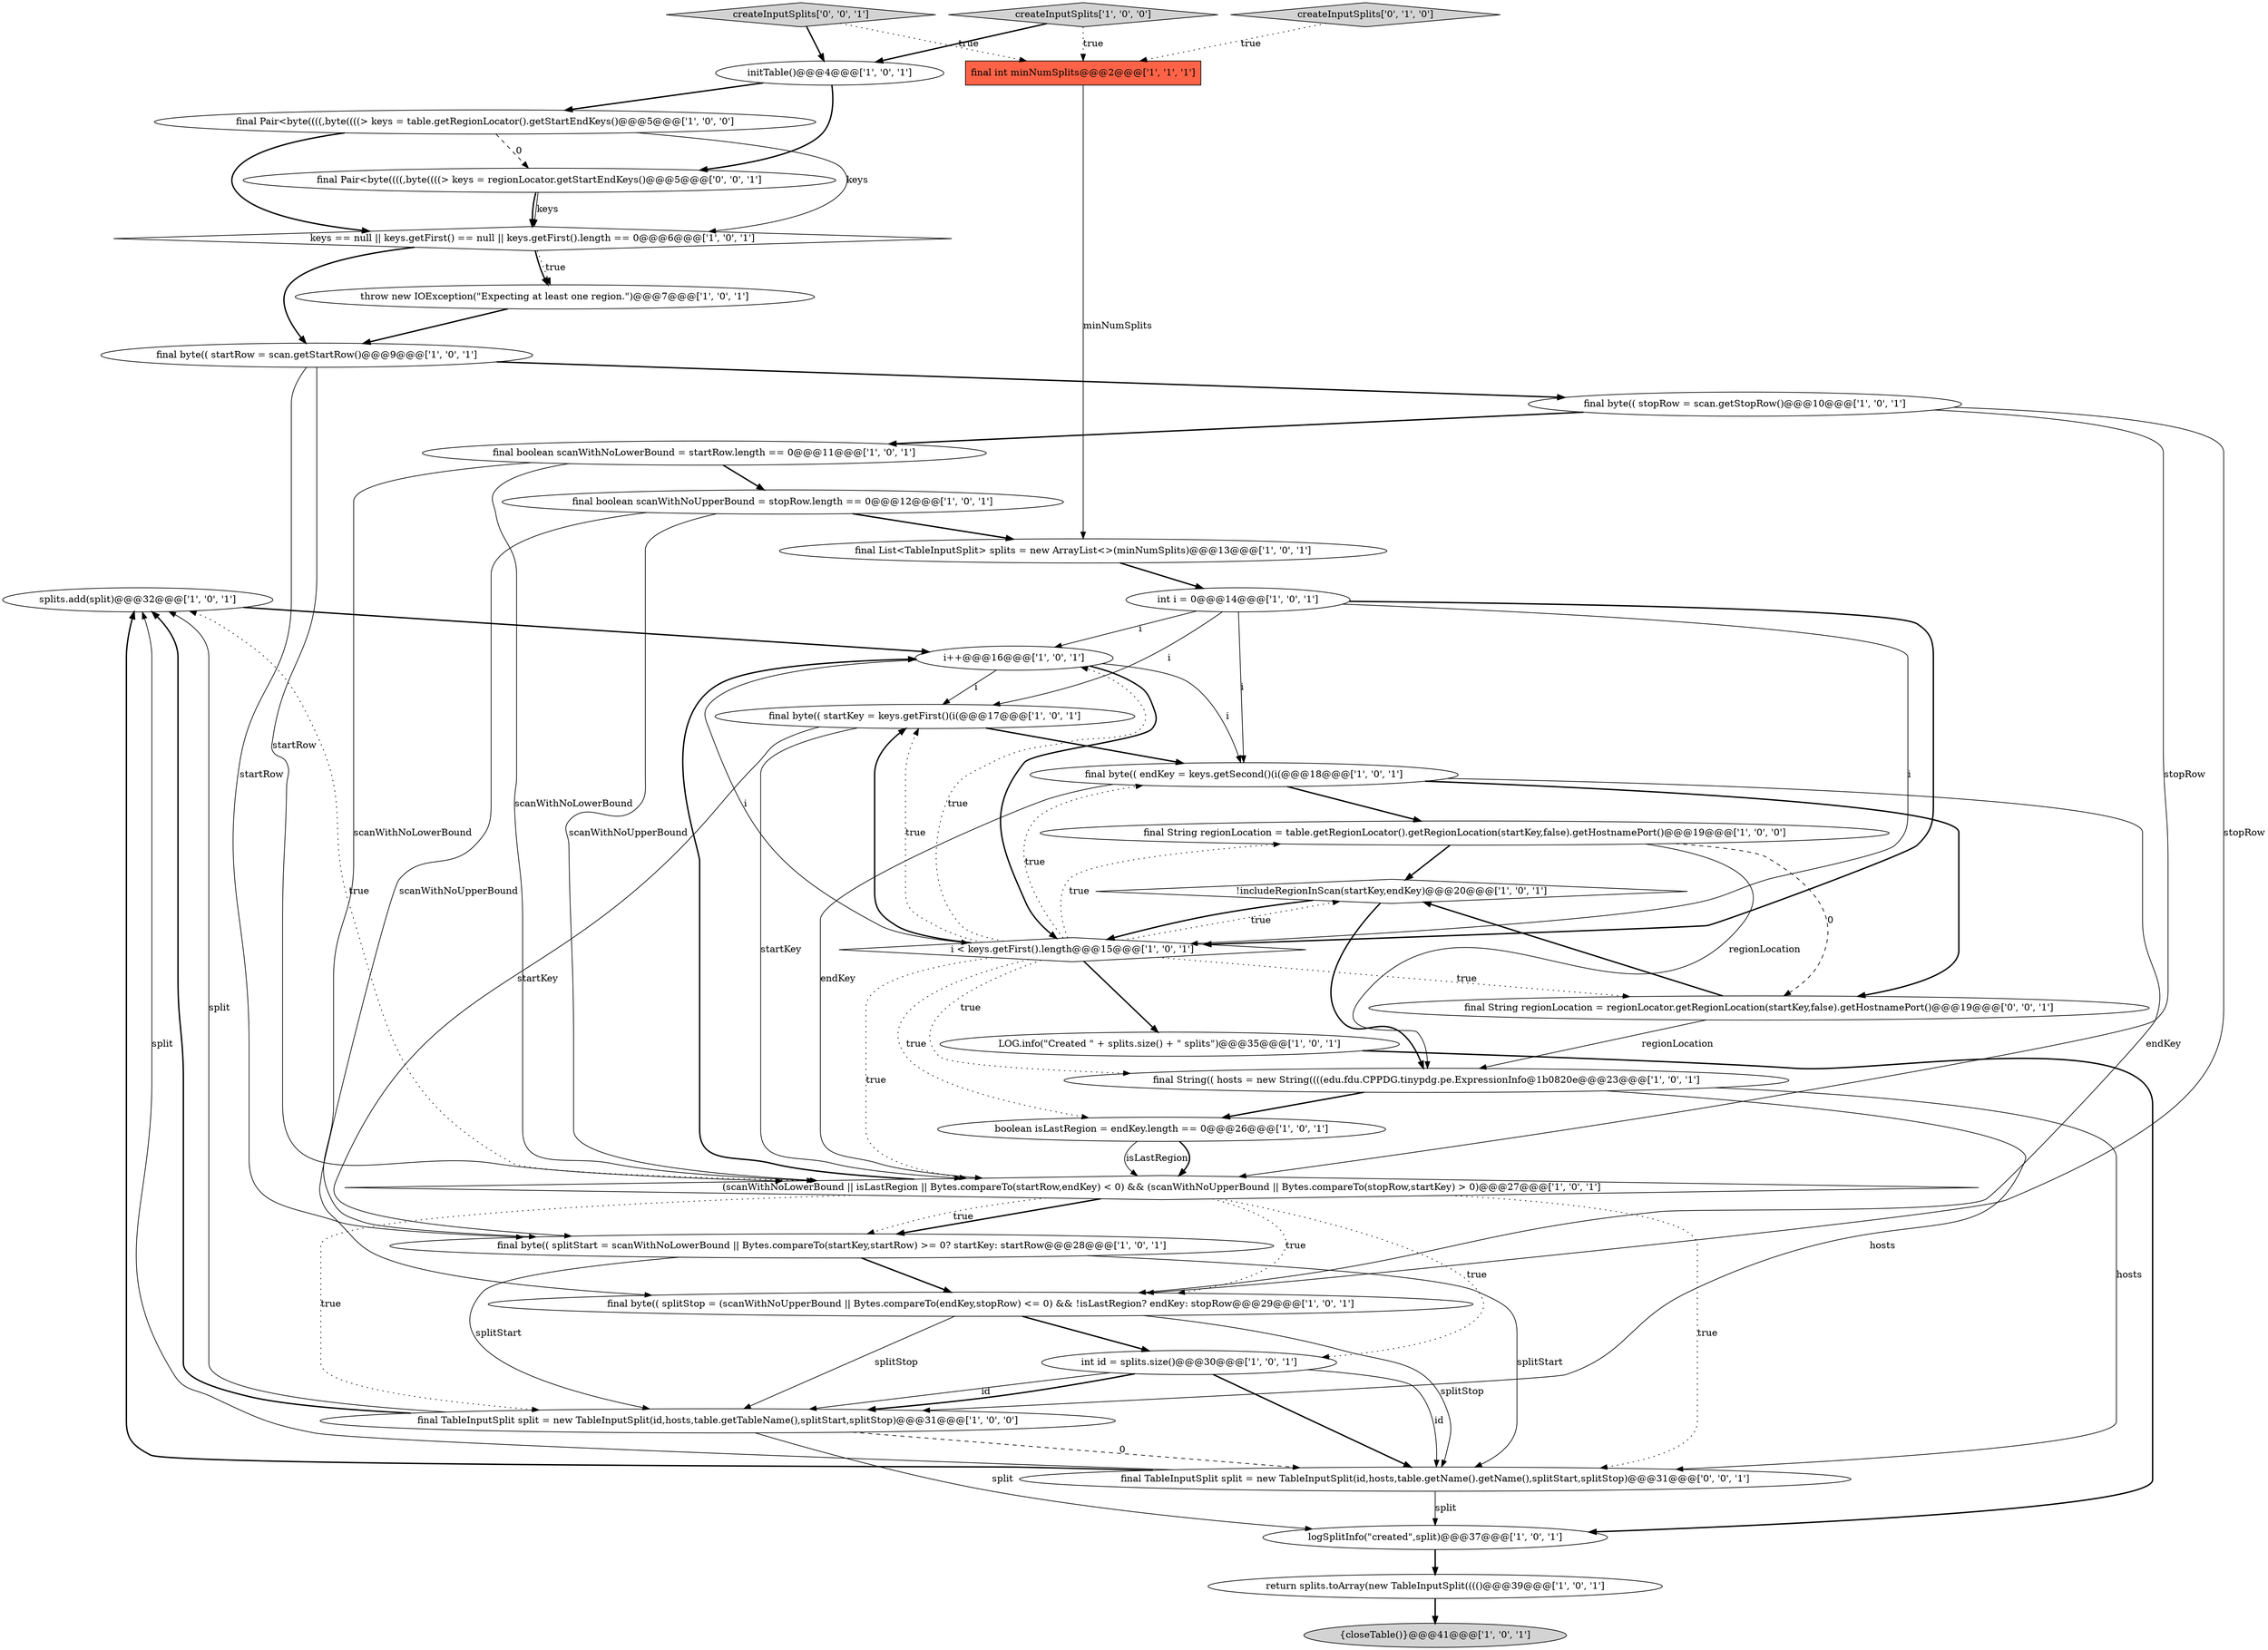 digraph {
11 [style = filled, label = "splits.add(split)@@@32@@@['1', '0', '1']", fillcolor = white, shape = ellipse image = "AAA0AAABBB1BBB"];
17 [style = filled, label = "final byte(( startKey = keys.getFirst()(i(@@@17@@@['1', '0', '1']", fillcolor = white, shape = ellipse image = "AAA0AAABBB1BBB"];
1 [style = filled, label = "final String(( hosts = new String((((edu.fdu.CPPDG.tinypdg.pe.ExpressionInfo@1b0820e@@@23@@@['1', '0', '1']", fillcolor = white, shape = ellipse image = "AAA0AAABBB1BBB"];
4 [style = filled, label = "keys == null || keys.getFirst() == null || keys.getFirst().length == 0@@@6@@@['1', '0', '1']", fillcolor = white, shape = diamond image = "AAA0AAABBB1BBB"];
3 [style = filled, label = "final List<TableInputSplit> splits = new ArrayList<>(minNumSplits)@@@13@@@['1', '0', '1']", fillcolor = white, shape = ellipse image = "AAA0AAABBB1BBB"];
9 [style = filled, label = "final byte(( startRow = scan.getStartRow()@@@9@@@['1', '0', '1']", fillcolor = white, shape = ellipse image = "AAA0AAABBB1BBB"];
0 [style = filled, label = "i < keys.getFirst().length@@@15@@@['1', '0', '1']", fillcolor = white, shape = diamond image = "AAA0AAABBB1BBB"];
20 [style = filled, label = "final TableInputSplit split = new TableInputSplit(id,hosts,table.getTableName(),splitStart,splitStop)@@@31@@@['1', '0', '0']", fillcolor = white, shape = ellipse image = "AAA0AAABBB1BBB"];
19 [style = filled, label = "initTable()@@@4@@@['1', '0', '1']", fillcolor = white, shape = ellipse image = "AAA0AAABBB1BBB"];
14 [style = filled, label = "throw new IOException(\"Expecting at least one region.\")@@@7@@@['1', '0', '1']", fillcolor = white, shape = ellipse image = "AAA0AAABBB1BBB"];
13 [style = filled, label = "return splits.toArray(new TableInputSplit(((()@@@39@@@['1', '0', '1']", fillcolor = white, shape = ellipse image = "AAA0AAABBB1BBB"];
5 [style = filled, label = "final String regionLocation = table.getRegionLocator().getRegionLocation(startKey,false).getHostnamePort()@@@19@@@['1', '0', '0']", fillcolor = white, shape = ellipse image = "AAA0AAABBB1BBB"];
29 [style = filled, label = "LOG.info(\"Created \" + splits.size() + \" splits\")@@@35@@@['1', '0', '1']", fillcolor = white, shape = ellipse image = "AAA0AAABBB1BBB"];
12 [style = filled, label = "logSplitInfo(\"created\",split)@@@37@@@['1', '0', '1']", fillcolor = white, shape = ellipse image = "AAA0AAABBB1BBB"];
2 [style = filled, label = "final boolean scanWithNoLowerBound = startRow.length == 0@@@11@@@['1', '0', '1']", fillcolor = white, shape = ellipse image = "AAA0AAABBB1BBB"];
27 [style = filled, label = "final byte(( splitStart = scanWithNoLowerBound || Bytes.compareTo(startKey,startRow) >= 0? startKey: startRow@@@28@@@['1', '0', '1']", fillcolor = white, shape = ellipse image = "AAA0AAABBB1BBB"];
33 [style = filled, label = "final TableInputSplit split = new TableInputSplit(id,hosts,table.getName().getName(),splitStart,splitStop)@@@31@@@['0', '0', '1']", fillcolor = white, shape = ellipse image = "AAA0AAABBB3BBB"];
26 [style = filled, label = "(scanWithNoLowerBound || isLastRegion || Bytes.compareTo(startRow,endKey) < 0) && (scanWithNoUpperBound || Bytes.compareTo(stopRow,startKey) > 0)@@@27@@@['1', '0', '1']", fillcolor = white, shape = diamond image = "AAA0AAABBB1BBB"];
25 [style = filled, label = "final byte(( splitStop = (scanWithNoUpperBound || Bytes.compareTo(endKey,stopRow) <= 0) && !isLastRegion? endKey: stopRow@@@29@@@['1', '0', '1']", fillcolor = white, shape = ellipse image = "AAA0AAABBB1BBB"];
8 [style = filled, label = "boolean isLastRegion = endKey.length == 0@@@26@@@['1', '0', '1']", fillcolor = white, shape = ellipse image = "AAA0AAABBB1BBB"];
28 [style = filled, label = "int i = 0@@@14@@@['1', '0', '1']", fillcolor = white, shape = ellipse image = "AAA0AAABBB1BBB"];
34 [style = filled, label = "final Pair<byte((((,byte((((> keys = regionLocator.getStartEndKeys()@@@5@@@['0', '0', '1']", fillcolor = white, shape = ellipse image = "AAA0AAABBB3BBB"];
32 [style = filled, label = "createInputSplits['0', '0', '1']", fillcolor = lightgray, shape = diamond image = "AAA0AAABBB3BBB"];
24 [style = filled, label = "i++@@@16@@@['1', '0', '1']", fillcolor = white, shape = ellipse image = "AAA0AAABBB1BBB"];
7 [style = filled, label = "final boolean scanWithNoUpperBound = stopRow.length == 0@@@12@@@['1', '0', '1']", fillcolor = white, shape = ellipse image = "AAA0AAABBB1BBB"];
22 [style = filled, label = "final byte(( stopRow = scan.getStopRow()@@@10@@@['1', '0', '1']", fillcolor = white, shape = ellipse image = "AAA0AAABBB1BBB"];
18 [style = filled, label = "final int minNumSplits@@@2@@@['1', '1', '1']", fillcolor = tomato, shape = box image = "AAA0AAABBB1BBB"];
30 [style = filled, label = "createInputSplits['0', '1', '0']", fillcolor = lightgray, shape = diamond image = "AAA0AAABBB2BBB"];
21 [style = filled, label = "int id = splits.size()@@@30@@@['1', '0', '1']", fillcolor = white, shape = ellipse image = "AAA0AAABBB1BBB"];
6 [style = filled, label = "final byte(( endKey = keys.getSecond()(i(@@@18@@@['1', '0', '1']", fillcolor = white, shape = ellipse image = "AAA0AAABBB1BBB"];
16 [style = filled, label = "final Pair<byte((((,byte((((> keys = table.getRegionLocator().getStartEndKeys()@@@5@@@['1', '0', '0']", fillcolor = white, shape = ellipse image = "AAA0AAABBB1BBB"];
10 [style = filled, label = "!includeRegionInScan(startKey,endKey)@@@20@@@['1', '0', '1']", fillcolor = white, shape = diamond image = "AAA0AAABBB1BBB"];
31 [style = filled, label = "final String regionLocation = regionLocator.getRegionLocation(startKey,false).getHostnamePort()@@@19@@@['0', '0', '1']", fillcolor = white, shape = ellipse image = "AAA0AAABBB3BBB"];
23 [style = filled, label = "createInputSplits['1', '0', '0']", fillcolor = lightgray, shape = diamond image = "AAA0AAABBB1BBB"];
15 [style = filled, label = "{closeTable()}@@@41@@@['1', '0', '1']", fillcolor = lightgray, shape = ellipse image = "AAA0AAABBB1BBB"];
25->33 [style = solid, label="splitStop"];
0->5 [style = dotted, label="true"];
18->3 [style = solid, label="minNumSplits"];
34->4 [style = solid, label="keys"];
21->33 [style = solid, label="id"];
28->6 [style = solid, label="i"];
6->25 [style = solid, label="endKey"];
0->6 [style = dotted, label="true"];
27->20 [style = solid, label="splitStart"];
17->26 [style = solid, label="startKey"];
0->31 [style = dotted, label="true"];
28->0 [style = bold, label=""];
33->11 [style = bold, label=""];
23->18 [style = dotted, label="true"];
20->11 [style = solid, label="split"];
0->24 [style = dotted, label="true"];
33->12 [style = solid, label="split"];
14->9 [style = bold, label=""];
27->25 [style = bold, label=""];
25->21 [style = bold, label=""];
27->33 [style = solid, label="splitStart"];
28->0 [style = solid, label="i"];
5->10 [style = bold, label=""];
19->34 [style = bold, label=""];
33->11 [style = solid, label="split"];
28->17 [style = solid, label="i"];
0->10 [style = dotted, label="true"];
0->17 [style = bold, label=""];
24->0 [style = bold, label=""];
22->25 [style = solid, label="stopRow"];
26->20 [style = dotted, label="true"];
0->29 [style = bold, label=""];
31->1 [style = solid, label="regionLocation"];
26->24 [style = bold, label=""];
6->26 [style = solid, label="endKey"];
0->8 [style = dotted, label="true"];
16->34 [style = dashed, label="0"];
26->27 [style = bold, label=""];
8->26 [style = solid, label="isLastRegion"];
10->0 [style = bold, label=""];
2->27 [style = solid, label="scanWithNoLowerBound"];
13->15 [style = bold, label=""];
20->33 [style = dashed, label="0"];
0->26 [style = dotted, label="true"];
10->1 [style = bold, label=""];
24->17 [style = solid, label="i"];
9->22 [style = bold, label=""];
4->9 [style = bold, label=""];
1->33 [style = solid, label="hosts"];
4->14 [style = bold, label=""];
32->18 [style = dotted, label="true"];
1->8 [style = bold, label=""];
22->2 [style = bold, label=""];
26->33 [style = dotted, label="true"];
21->20 [style = solid, label="id"];
17->6 [style = bold, label=""];
26->27 [style = dotted, label="true"];
28->24 [style = solid, label="i"];
25->20 [style = solid, label="splitStop"];
32->19 [style = bold, label=""];
11->24 [style = bold, label=""];
19->16 [style = bold, label=""];
12->13 [style = bold, label=""];
6->5 [style = bold, label=""];
3->28 [style = bold, label=""];
31->10 [style = bold, label=""];
30->18 [style = dotted, label="true"];
23->19 [style = bold, label=""];
9->26 [style = solid, label="startRow"];
16->4 [style = solid, label="keys"];
5->31 [style = dashed, label="0"];
26->11 [style = dotted, label="true"];
16->4 [style = bold, label=""];
7->25 [style = solid, label="scanWithNoUpperBound"];
0->1 [style = dotted, label="true"];
20->11 [style = bold, label=""];
7->26 [style = solid, label="scanWithNoUpperBound"];
24->0 [style = solid, label="i"];
20->12 [style = solid, label="split"];
26->25 [style = dotted, label="true"];
21->33 [style = bold, label=""];
5->1 [style = solid, label="regionLocation"];
4->14 [style = dotted, label="true"];
7->3 [style = bold, label=""];
29->12 [style = bold, label=""];
9->27 [style = solid, label="startRow"];
17->27 [style = solid, label="startKey"];
21->20 [style = bold, label=""];
6->31 [style = bold, label=""];
26->21 [style = dotted, label="true"];
1->20 [style = solid, label="hosts"];
34->4 [style = bold, label=""];
0->17 [style = dotted, label="true"];
22->26 [style = solid, label="stopRow"];
2->7 [style = bold, label=""];
24->6 [style = solid, label="i"];
2->26 [style = solid, label="scanWithNoLowerBound"];
8->26 [style = bold, label=""];
}
